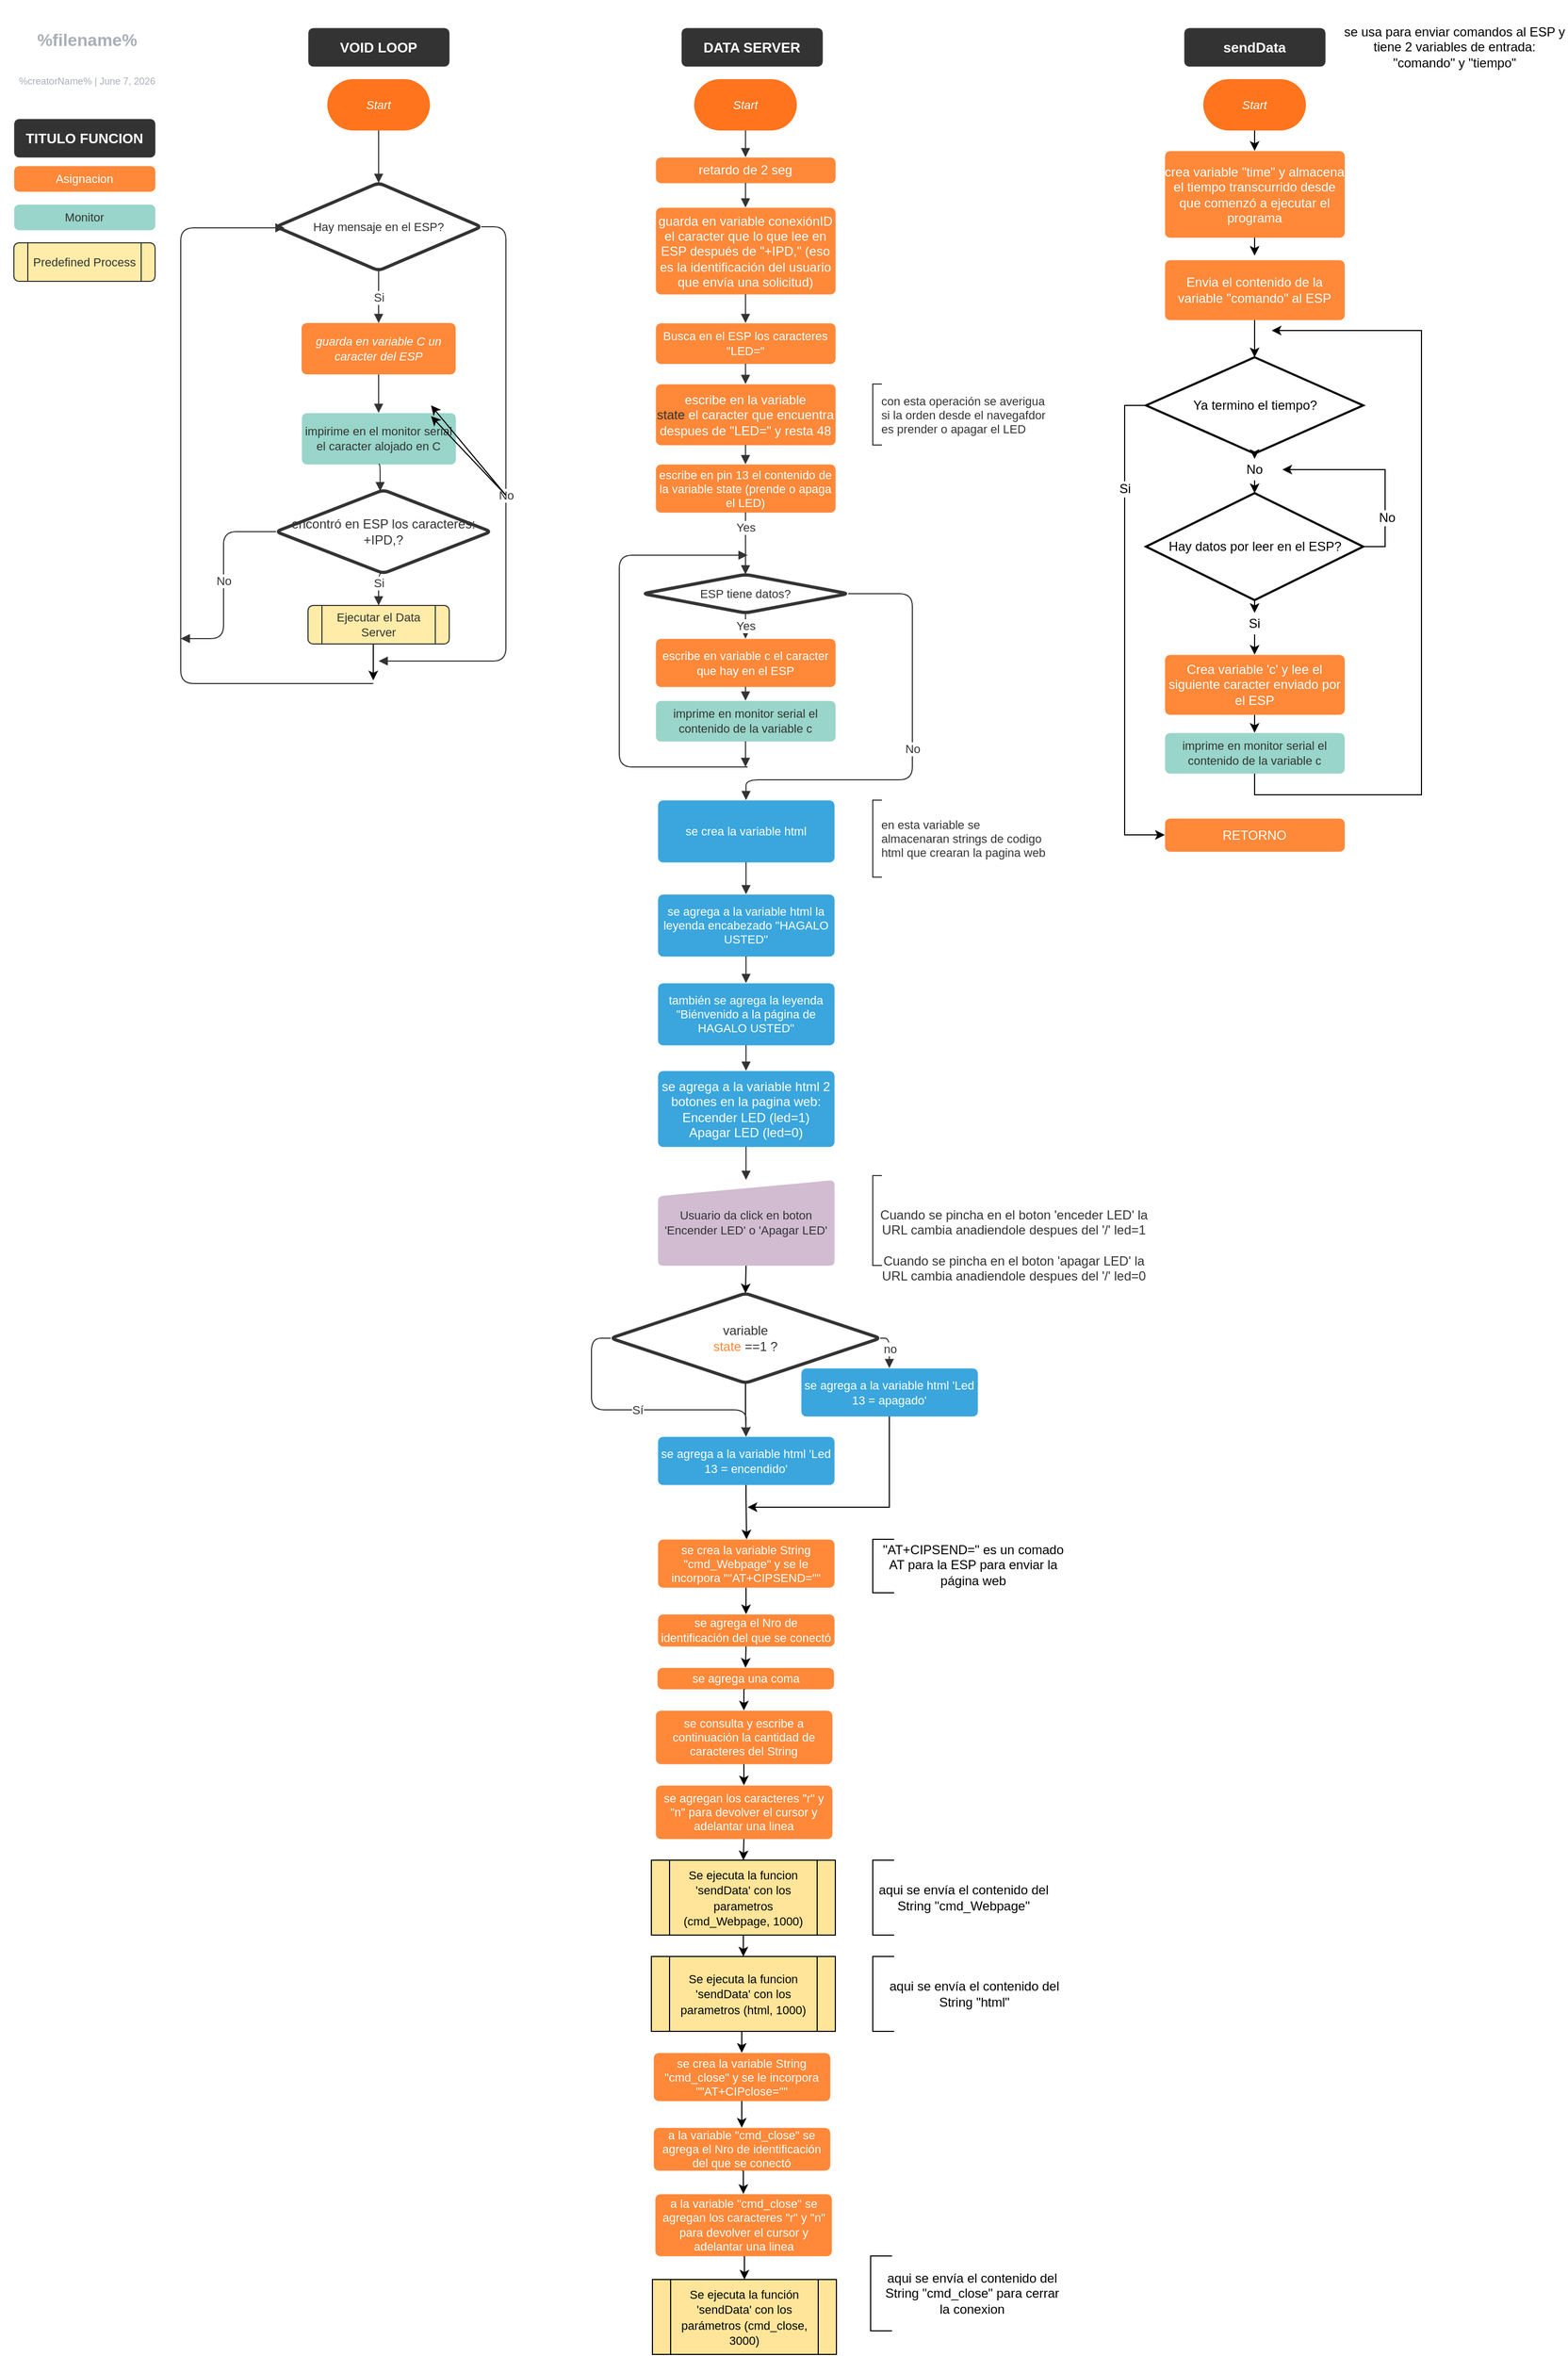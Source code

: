 <mxfile version="13.6.2" type="github">
  <diagram id="J57KH9B6RZYCS6bBLZZx" name="Page-1">
    <mxGraphModel dx="676" dy="447" grid="1" gridSize="10" guides="1" tooltips="1" connect="1" arrows="1" fold="1" page="1" pageScale="1" pageWidth="827" pageHeight="1169" math="0" shadow="0">
      <root>
        <mxCell id="0" />
        <mxCell id="1" parent="0" />
        <UserObject label="Start" lucidchartObjectId="-.MDxyrSrIoQ" id="lFMXjnisn3vUiM2r7Eg6-1">
          <mxCell style="html=1;whiteSpace=wrap;rounded=1;arcSize=50;fontSize=11;fontColor=#ffffff;fontStyle=2;spacing=3;strokeOpacity=0;fillOpacity=100;fillColor=#ff741d;" parent="1" vertex="1" zOrder="5">
            <mxGeometry x="317" y="75" width="96" height="48" as="geometry" />
          </mxCell>
        </UserObject>
        <UserObject label="guarda en variable C un caracter del ESP" lucidchartObjectId="728Y107ycvK." id="lFMXjnisn3vUiM2r7Eg6-2">
          <mxCell style="html=1;whiteSpace=wrap;;fontSize=11;fontColor=#ffffff;fontStyle=2;spacing=3;strokeOpacity=0;fillOpacity=100;rounded=1;absoluteArcSize=1;arcSize=9.6;fillColor=#ff8839;" parent="1" vertex="1" zOrder="11">
            <mxGeometry x="293" y="303" width="144" height="48" as="geometry" />
          </mxCell>
        </UserObject>
        <UserObject label="" lucidchartObjectId="waNDZNUiQg9J" id="lFMXjnisn3vUiM2r7Eg6-3">
          <mxCell style="html=1;jettySize=18;fontSize=11;strokeColor=#333333;strokeOpacity=100;rounded=1;arcSize=24;edgeStyle=orthogonalEdgeStyle;startArrow=none;;endArrow=block;endFill=1;;exitX=0.5;exitY=1;exitPerimeter=1;entryX=0.5;entryY=-0.003;entryPerimeter=1;" parent="1" source="lFMXjnisn3vUiM2r7Eg6-1" target="lFMXjnisn3vUiM2r7Eg6-7" edge="1">
            <mxGeometry width="100" height="100" relative="1" as="geometry">
              <Array as="points" />
            </mxGeometry>
          </mxCell>
        </UserObject>
        <mxCell id="lFMXjnisn3vUiM2r7Eg6-4" value="" style="group;dropTarget=0;" parent="1" vertex="1">
          <mxGeometry x="12" y="2" width="165" height="90" as="geometry" />
        </mxCell>
        <UserObject label="%filename%" placeholders="1" lucidchartObjectId="SuaB0mNpY13K" id="lFMXjnisn3vUiM2r7Eg6-5">
          <mxCell style="html=1;whiteSpace=wrap;;fontSize=16;fontColor=#a9afb8;fontStyle=1;align=center;spacingLeft=5.628;spacingRight=9.38;spacingTop=2.68;spacing=2;strokeOpacity=0;fillOpacity=0;rounded=1;absoluteArcSize=1;arcSize=9.6;fillColor=#ffffff;" parent="lFMXjnisn3vUiM2r7Eg6-4" vertex="1" zOrder="45.132">
            <mxGeometry width="165" height="70" as="geometry" />
          </mxCell>
        </UserObject>
        <UserObject label="%creatorName%  |  %date{mmmm d, yyyy}%" placeholders="1" lucidchartObjectId="SuaBzqFhpa1o" id="lFMXjnisn3vUiM2r7Eg6-6">
          <mxCell style="html=1;whiteSpace=wrap;;fontSize=9;fontColor=#a9afb8;align=center;spacingLeft=5.628;spacingRight=9.38;spacingTop=2.68;spacing=2;strokeOpacity=0;fillOpacity=0;rounded=1;absoluteArcSize=1;arcSize=9.6;fillColor=#ffffff;" parent="lFMXjnisn3vUiM2r7Eg6-4" vertex="1" zOrder="47.132">
            <mxGeometry y="58" width="165" height="32" as="geometry" />
          </mxCell>
        </UserObject>
        <UserObject label="Hay mensaje en el ESP?" lucidchartObjectId="9JmlERP.Ujr." id="lFMXjnisn3vUiM2r7Eg6-7">
          <mxCell style="html=1;whiteSpace=wrap;rhombus;fontSize=11;fontColor=#333333;align=center;spacing=3;strokeColor=#333333;strokeOpacity=100;fillOpacity=100;rounded=1;absoluteArcSize=1;arcSize=9.6;fillColor=#ffffff;strokeWidth=3;" parent="1" vertex="1" zOrder="50.132">
            <mxGeometry x="269" y="172" width="192" height="82" as="geometry" />
          </mxCell>
        </UserObject>
        <UserObject label="" lucidchartObjectId="EWFldV10oaYS" id="lFMXjnisn3vUiM2r7Eg6-8">
          <mxCell style="html=1;jettySize=18;fontSize=11;fontColor=#333333;align=center;strokeColor=#333333;strokeOpacity=100;rounded=1;arcSize=24;edgeStyle=orthogonalEdgeStyle;startArrow=none;;endArrow=block;endFill=1;;exitX=0.5;exitY=1.003;exitPerimeter=1;entryX=0.5;entryY=0;entryPerimeter=1;" parent="1" source="lFMXjnisn3vUiM2r7Eg6-7" target="lFMXjnisn3vUiM2r7Eg6-2" edge="1">
            <mxGeometry width="100" height="100" relative="1" as="geometry">
              <Array as="points" />
            </mxGeometry>
          </mxCell>
        </UserObject>
        <mxCell id="lFMXjnisn3vUiM2r7Eg6-9" value="Si" style="text;html=1;resizable=0;labelBackgroundColor=#ffffff;align=center;verticalAlign=middle;fontColor=#333333;;fontSize=11;" parent="lFMXjnisn3vUiM2r7Eg6-8" vertex="1">
          <mxGeometry relative="1" as="geometry" />
        </mxCell>
        <UserObject label="impirime en el monitor serial el caracter alojado en C " lucidchartObjectId="kYFlknXSgfvN" id="lFMXjnisn3vUiM2r7Eg6-10">
          <mxCell style="html=1;whiteSpace=wrap;;fontSize=11;fontColor=#333333;align=center;spacing=3;strokeColor=none;strokeOpacity=100;fillOpacity=100;rounded=1;absoluteArcSize=1;arcSize=9.6;fillColor=#99d5ca;strokeWidth=0;" parent="1" vertex="1" zOrder="53.132">
            <mxGeometry x="293" y="387" width="144" height="48" as="geometry" />
          </mxCell>
        </UserObject>
        <UserObject label="" lucidchartObjectId="q3Flejtq3wXv" id="lFMXjnisn3vUiM2r7Eg6-11">
          <mxCell style="html=1;jettySize=18;fontSize=11;strokeColor=#333333;strokeOpacity=100;rounded=1;arcSize=24;edgeStyle=orthogonalEdgeStyle;startArrow=none;;endArrow=block;endFill=1;;exitX=0.5;exitY=1;exitPerimeter=1;entryX=0.5;entryY=0;entryPerimeter=1;" parent="1" source="lFMXjnisn3vUiM2r7Eg6-2" target="lFMXjnisn3vUiM2r7Eg6-10" edge="1">
            <mxGeometry width="100" height="100" relative="1" as="geometry">
              <Array as="points" />
            </mxGeometry>
          </mxCell>
        </UserObject>
        <UserObject label="&lt;div style=&quot;color:#333333;text-align: center;&quot;&gt;&lt;/div&gt;&lt;div style=&quot;color:#333333;text-align: center;&quot;&gt;encontró en ESP los caracteres:&#xa;&lt;/div&gt;&lt;div style=&quot;color:#333333;text-align: center;&quot;&gt;+IPD,?&lt;/div&gt;" lucidchartObjectId="Z3Flcusokcyv" id="lFMXjnisn3vUiM2r7Eg6-12">
          <mxCell style="html=1;whiteSpace=wrap;rhombus;overflow=width;html=1;spacing=3;strokeColor=#333333;strokeOpacity=100;fillOpacity=100;rounded=1;absoluteArcSize=1;arcSize=9.6;fillColor=#ffffff;strokeWidth=3;" parent="1" vertex="1" zOrder="55.132">
            <mxGeometry x="269" y="459" width="201" height="78" as="geometry" />
          </mxCell>
        </UserObject>
        <UserObject label="" lucidchartObjectId="I_Fl_~PFSbs2" id="lFMXjnisn3vUiM2r7Eg6-13">
          <mxCell style="html=1;jettySize=18;fontSize=11;strokeColor=#333333;strokeOpacity=100;rounded=1;arcSize=24;edgeStyle=orthogonalEdgeStyle;startArrow=none;;endArrow=block;endFill=1;;exitX=0.5;exitY=1;exitPerimeter=1;entryX=0.484;entryY=-0.002;entryPerimeter=1;" parent="1" source="lFMXjnisn3vUiM2r7Eg6-10" target="lFMXjnisn3vUiM2r7Eg6-12" edge="1">
            <mxGeometry width="100" height="100" relative="1" as="geometry">
              <Array as="points" />
            </mxGeometry>
          </mxCell>
        </UserObject>
        <UserObject label="" lucidchartObjectId="E.FlzUXnH3h0" id="lFMXjnisn3vUiM2r7Eg6-14">
          <mxCell style="html=1;jettySize=18;fontSize=11;fontColor=#333333;align=center;strokeColor=#333333;strokeOpacity=100;rounded=1;arcSize=24;edgeStyle=orthogonalEdgeStyle;startArrow=none;;endArrow=block;endFill=1;;exitX=0.5;exitY=1.005;exitPerimeter=1;entryX=0.5;entryY=-0.017;entryPerimeter=1;" parent="1" source="lFMXjnisn3vUiM2r7Eg6-12" target="lFMXjnisn3vUiM2r7Eg6-21" edge="1">
            <mxGeometry width="100" height="100" relative="1" as="geometry">
              <Array as="points" />
            </mxGeometry>
          </mxCell>
        </UserObject>
        <mxCell id="lFMXjnisn3vUiM2r7Eg6-15" value="Si" style="text;html=1;resizable=0;labelBackgroundColor=#ffffff;align=center;verticalAlign=middle;fontColor=#333333;;fontSize=11;" parent="lFMXjnisn3vUiM2r7Eg6-14" vertex="1">
          <mxGeometry x="-0.21" relative="1" as="geometry" />
        </mxCell>
        <UserObject label="" lucidchartObjectId="m~Fl4IxWwYt0" id="lFMXjnisn3vUiM2r7Eg6-16">
          <mxCell style="html=1;jettySize=18;fontSize=11;fontColor=#333333;align=center;strokeColor=#333333;strokeOpacity=100;rounded=1;arcSize=24;edgeStyle=elbowEdgeStyle;startArrow=none;;endArrow=block;endFill=1;;exitX=0.007;exitY=0.5;exitPerimeter=1;" parent="1" source="lFMXjnisn3vUiM2r7Eg6-12" edge="1">
            <mxGeometry width="100" height="100" relative="1" as="geometry">
              <Array as="points">
                <mxPoint x="220" y="550" />
              </Array>
              <mxPoint x="180" y="598" as="targetPoint" />
            </mxGeometry>
          </mxCell>
        </UserObject>
        <mxCell id="lFMXjnisn3vUiM2r7Eg6-17" value="No" style="text;html=1;resizable=0;labelBackgroundColor=#ffffff;align=center;verticalAlign=middle;fontColor=#333333;;fontSize=11;" parent="lFMXjnisn3vUiM2r7Eg6-16" vertex="1">
          <mxGeometry relative="1" as="geometry" />
        </mxCell>
        <UserObject label="Asignacion" lucidchartObjectId="laGla~-XFChX" id="lFMXjnisn3vUiM2r7Eg6-18">
          <mxCell style="html=1;whiteSpace=wrap;;fontSize=11;fontColor=#ffffff;align=center;spacing=3;strokeColor=none;strokeOpacity=100;fillOpacity=100;rounded=1;absoluteArcSize=1;arcSize=9.6;fillColor=#ff8839;strokeWidth=0;" parent="1" vertex="1" zOrder="59.132">
            <mxGeometry x="24" y="156" width="132" height="24" as="geometry" />
          </mxCell>
        </UserObject>
        <UserObject label="Monitor" lucidchartObjectId="9aGlWO-1YdPX" id="lFMXjnisn3vUiM2r7Eg6-19">
          <mxCell style="html=1;whiteSpace=wrap;;fontSize=11;fontColor=#333333;align=center;spacing=3;strokeColor=none;strokeOpacity=100;fillOpacity=100;rounded=1;absoluteArcSize=1;arcSize=9.6;fillColor=#99d5ca;strokeWidth=0;" parent="1" vertex="1" zOrder="60.132">
            <mxGeometry x="24" y="192" width="132" height="24" as="geometry" />
          </mxCell>
        </UserObject>
        <UserObject label="Predefined Process" lucidchartObjectId="leGlDY~Ii-IC" id="lFMXjnisn3vUiM2r7Eg6-20">
          <mxCell style="html=1;whiteSpace=wrap;shape=process;fontSize=11;fontColor=#333333;align=center;spacing=3;strokeColor=#333333;strokeOpacity=100;fillOpacity=100;rounded=1;absoluteArcSize=1;arcSize=9.6;fillColor=#ffeca9;" parent="1" vertex="1" zOrder="62.132">
            <mxGeometry x="24" y="228" width="132" height="36" as="geometry" />
          </mxCell>
        </UserObject>
        <mxCell id="vPxWnhAwNGNxRPmEON6K-1" style="edgeStyle=orthogonalEdgeStyle;rounded=0;orthogonalLoop=1;jettySize=auto;html=1;exitX=0.5;exitY=1;exitDx=0;exitDy=0;" edge="1" parent="1" source="lFMXjnisn3vUiM2r7Eg6-21">
          <mxGeometry relative="1" as="geometry">
            <mxPoint x="360" y="637" as="targetPoint" />
          </mxGeometry>
        </mxCell>
        <UserObject label="Ejecutar el Data Server" lucidchartObjectId="SfGlQL4ZKTYL" id="lFMXjnisn3vUiM2r7Eg6-21">
          <mxCell style="html=1;whiteSpace=wrap;shape=process;fontSize=11;fontColor=#333333;align=center;spacing=3;strokeColor=#333333;strokeOpacity=100;fillOpacity=100;rounded=1;absoluteArcSize=1;arcSize=9.6;fillColor=#ffeca9;" parent="1" vertex="1" zOrder="63.132">
            <mxGeometry x="299" y="567" width="132" height="36" as="geometry" />
          </mxCell>
        </UserObject>
        <UserObject label="" lucidchartObjectId="PhGl4kNF~YYb" id="lFMXjnisn3vUiM2r7Eg6-22">
          <mxCell style="html=1;jettySize=18;fontSize=11;fontColor=#333333;align=center;strokeColor=#333333;strokeOpacity=100;rounded=1;arcSize=24;edgeStyle=elbowEdgeStyle;startArrow=none;;endArrow=block;endFill=1;;exitX=0.993;exitY=0.5;exitPerimeter=1;" parent="1" source="lFMXjnisn3vUiM2r7Eg6-7" edge="1">
            <mxGeometry width="100" height="100" relative="1" as="geometry">
              <Array as="points">
                <mxPoint x="484" y="214" />
                <mxPoint x="484" y="237" />
                <mxPoint x="484" y="237" />
                <mxPoint x="484" y="619" />
              </Array>
              <mxPoint x="365" y="619" as="targetPoint" />
            </mxGeometry>
          </mxCell>
        </UserObject>
        <mxCell id="lFMXjnisn3vUiM2r7Eg6-23" value="No" style="text;html=1;resizable=0;labelBackgroundColor=#ffffff;align=center;verticalAlign=middle;fontColor=#333333;;fontSize=11;" parent="lFMXjnisn3vUiM2r7Eg6-22" vertex="1">
          <mxGeometry relative="1" as="geometry" />
        </mxCell>
        <mxCell id="vPxWnhAwNGNxRPmEON6K-2" style="edgeStyle=orthogonalEdgeStyle;rounded=0;orthogonalLoop=1;jettySize=auto;html=1;exitX=0;exitY=0;exitDx=0;exitDy=0;" edge="1" parent="lFMXjnisn3vUiM2r7Eg6-22" source="lFMXjnisn3vUiM2r7Eg6-23">
          <mxGeometry relative="1" as="geometry">
            <mxPoint x="414" y="390" as="targetPoint" />
          </mxGeometry>
        </mxCell>
        <mxCell id="vPxWnhAwNGNxRPmEON6K-3" style="edgeStyle=orthogonalEdgeStyle;rounded=0;orthogonalLoop=1;jettySize=auto;html=1;exitX=0;exitY=0;exitDx=0;exitDy=0;" edge="1" parent="lFMXjnisn3vUiM2r7Eg6-22" source="lFMXjnisn3vUiM2r7Eg6-23">
          <mxGeometry relative="1" as="geometry">
            <mxPoint x="414" y="380" as="targetPoint" />
          </mxGeometry>
        </mxCell>
        <UserObject label="" lucidchartObjectId="HiGlYCXL8vXb" id="lFMXjnisn3vUiM2r7Eg6-24">
          <mxCell style="html=1;jettySize=18;fontSize=11;strokeColor=#333333;strokeOpacity=100;rounded=1;arcSize=24;edgeStyle=elbowEdgeStyle;startArrow=none;;endArrow=block;endFill=1;;entryX=0.042;entryY=0.512;entryDx=0;entryDy=0;entryPerimeter=0;" parent="1" edge="1" target="lFMXjnisn3vUiM2r7Eg6-7">
            <mxGeometry width="100" height="100" relative="1" as="geometry">
              <Array as="points">
                <mxPoint x="180" y="490" />
                <mxPoint x="190" y="742" />
                <mxPoint x="180" y="752" />
                <mxPoint x="130" y="482" />
                <mxPoint x="130" y="312" />
                <mxPoint x="265" y="738" />
                <mxPoint x="133" y="738" />
                <mxPoint x="133" y="264" />
              </Array>
              <mxPoint x="290" y="247" as="targetPoint" />
              <mxPoint x="360" y="640" as="sourcePoint" />
            </mxGeometry>
          </mxCell>
        </UserObject>
        <UserObject label="TITULO FUNCION" lucidchartObjectId="GoGl5f8_dVX1" id="lFMXjnisn3vUiM2r7Eg6-25">
          <mxCell style="html=1;whiteSpace=wrap;;fontSize=13;fontColor=#ffffff;fontStyle=1;align=center;spacing=3;strokeColor=none;strokeOpacity=100;fillOpacity=100;rounded=1;absoluteArcSize=1;arcSize=9.6;fillColor=#333333;strokeWidth=0;" parent="1" vertex="1" zOrder="66.132">
            <mxGeometry x="24" y="112" width="132" height="36" as="geometry" />
          </mxCell>
        </UserObject>
        <UserObject label="VOID LOOP" lucidchartObjectId="BpGlyWXuldib" id="lFMXjnisn3vUiM2r7Eg6-26">
          <mxCell style="html=1;whiteSpace=wrap;;fontSize=13;fontColor=#ffffff;fontStyle=1;align=center;spacing=3;strokeColor=none;strokeOpacity=100;fillOpacity=100;rounded=1;absoluteArcSize=1;arcSize=9.6;fillColor=#333333;strokeWidth=0;" parent="1" vertex="1" zOrder="67.132">
            <mxGeometry x="299" y="27" width="132" height="36" as="geometry" />
          </mxCell>
        </UserObject>
        <UserObject label="DATA SERVER" lucidchartObjectId="hnIl0t_b-5cP" id="lFMXjnisn3vUiM2r7Eg6-27">
          <mxCell style="html=1;whiteSpace=wrap;;fontSize=13;fontColor=#ffffff;fontStyle=1;align=center;spacing=3;strokeColor=none;strokeOpacity=100;fillOpacity=100;rounded=1;absoluteArcSize=1;arcSize=9.6;fillColor=#333333;strokeWidth=0;" parent="1" vertex="1" zOrder="68.132">
            <mxGeometry x="648" y="27" width="132" height="36" as="geometry" />
          </mxCell>
        </UserObject>
        <UserObject label="Start" lucidchartObjectId="ZnIljQx2n8T9" id="lFMXjnisn3vUiM2r7Eg6-28">
          <mxCell style="html=1;whiteSpace=wrap;rounded=1;arcSize=50;fontSize=11;fontColor=#ffffff;fontStyle=2;spacing=3;strokeOpacity=0;fillOpacity=100;fillColor=#ff741d;" parent="1" vertex="1" zOrder="69.132">
            <mxGeometry x="660" y="75" width="96" height="48" as="geometry" />
          </mxCell>
        </UserObject>
        <UserObject label="&lt;div style=&quot;color:#ffffff;text-align: center;&quot;&gt;retardo de 2 seg&lt;/div&gt;&lt;span style=&quot;font-size:13px;color:#000000;text-align: center;&quot;&gt; &lt;/span&gt;" lucidchartObjectId="OoIl5Y-217MX" id="lFMXjnisn3vUiM2r7Eg6-29">
          <mxCell style="html=1;whiteSpace=wrap;;overflow=width;html=1;spacing=3;strokeColor=none;strokeOpacity=100;fillOpacity=100;rounded=1;absoluteArcSize=1;arcSize=9.6;fillColor=#ff8839;strokeWidth=0;" parent="1" vertex="1" zOrder="70.132">
            <mxGeometry x="624" y="148" width="168" height="24" as="geometry" />
          </mxCell>
        </UserObject>
        <UserObject label="&lt;div style=&quot;color:#ffffff;text-align: center;&quot;&gt;guarda en variable conexiónID&#xa;&lt;/div&gt;&lt;div style=&quot;color:#ffffff;text-align: center;&quot;&gt;el caracter que lo que lee en ESP después de &quot;+IPD,&quot; (eso es la identificación del usuario que envía una solicitud)&lt;/div&gt;" lucidchartObjectId="1pIlAKLr_lVP" id="lFMXjnisn3vUiM2r7Eg6-30">
          <mxCell style="html=1;whiteSpace=wrap;;overflow=width;html=1;spacing=3;strokeColor=none;strokeOpacity=100;fillOpacity=100;rounded=1;absoluteArcSize=1;arcSize=9.6;fillColor=#ff8839;strokeWidth=0;" parent="1" vertex="1" zOrder="71.132">
            <mxGeometry x="624" y="195" width="168" height="81" as="geometry" />
          </mxCell>
        </UserObject>
        <UserObject label="Busca en el ESP los caracteres &quot;LED=&quot;" lucidchartObjectId="JxIlRJ30BuzQ" id="lFMXjnisn3vUiM2r7Eg6-31">
          <mxCell style="html=1;whiteSpace=wrap;;fontSize=11;fontColor=#ffffff;align=center;spacing=3;strokeColor=none;strokeOpacity=100;fillOpacity=100;rounded=1;absoluteArcSize=1;arcSize=9.6;fillColor=#ff8839;strokeWidth=0;" parent="1" vertex="1" zOrder="72.132">
            <mxGeometry x="624" y="303" width="168" height="38" as="geometry" />
          </mxCell>
        </UserObject>
        <UserObject label="&lt;div style=&quot;color:#ffffff;text-align: center;&quot;&gt;escribe en la variable &lt;/div&gt;&lt;span style=&quot;color:#333333;text-align: center;&quot;&gt;state &lt;/span&gt;&lt;span style=&quot;color:#ffffff;text-align: center;&quot;&gt;el caracter que encuentra despues de &quot;LED=&quot; y resta 48 &lt;/span&gt;" lucidchartObjectId="pzIla.2Y3vQ2" id="lFMXjnisn3vUiM2r7Eg6-32">
          <mxCell style="html=1;whiteSpace=wrap;;overflow=width;html=1;spacing=3;strokeColor=none;strokeOpacity=100;fillOpacity=100;rounded=1;absoluteArcSize=1;arcSize=9.6;fillColor=#ff8839;strokeWidth=0;" parent="1" vertex="1" zOrder="73.132">
            <mxGeometry x="624" y="360" width="168" height="57" as="geometry" />
          </mxCell>
        </UserObject>
        <mxCell id="lFMXjnisn3vUiM2r7Eg6-33" value="con esta operación se averigua&lt;br&gt;si la orden desde el navegafdor&lt;br&gt;es prender o apagar el LED" style="group;spacingLeft=8;align=left;spacing=0;strokeColor=none;fontSize=11;fontColor=#333333;strokeOpacity=100;fillOpacity=0;rounded=1;absoluteArcSize=1;arcSize=9.6;fillColor=#ffffff;verticalAlign=middle;html=1;" parent="1" vertex="1" zOrder="74.132">
          <mxGeometry x="827" y="360" width="178" height="57" as="geometry" />
        </mxCell>
        <mxCell id="lFMXjnisn3vUiM2r7Eg6-34" value="" style="shape=partialRectangle;right=0;fillColor=none;fontSize=11;fontColor=#333333;align=center;strokeColor=#333333;" parent="lFMXjnisn3vUiM2r7Eg6-33" vertex="1">
          <mxGeometry width="8" height="57" relative="1" as="geometry" />
        </mxCell>
        <UserObject label="escribe en pin 13 el contenido de la variable state (prende o apaga el LED)" lucidchartObjectId="LNIlwVLm4Pa5" id="lFMXjnisn3vUiM2r7Eg6-35">
          <mxCell style="html=1;whiteSpace=wrap;;fontSize=11;fontColor=#ffffff;align=center;spacing=3;strokeColor=none;strokeOpacity=100;fillOpacity=100;rounded=1;absoluteArcSize=1;arcSize=9.6;strokeWidth=0;fillColor=#FF8839;" parent="1" vertex="1" zOrder="75.132">
            <mxGeometry x="624" y="435" width="168" height="45" as="geometry" />
          </mxCell>
        </UserObject>
        <UserObject label="ESP tiene datos?" lucidchartObjectId="6QIlAMrQ1IXC" id="lFMXjnisn3vUiM2r7Eg6-36">
          <mxCell style="html=1;whiteSpace=wrap;rhombus;fontSize=11;fontColor=#333333;align=center;spacing=3;strokeColor=#333333;strokeOpacity=100;fillOpacity=100;rounded=1;absoluteArcSize=1;arcSize=9.6;fillColor=#ffffff;strokeWidth=3;" parent="1" vertex="1" zOrder="76.132">
            <mxGeometry x="612" y="538" width="192" height="36" as="geometry" />
          </mxCell>
        </UserObject>
        <UserObject label="escribe en variable c el caracter que hay en el ESP" lucidchartObjectId="zSIltxHqCxMt" id="lFMXjnisn3vUiM2r7Eg6-37">
          <mxCell style="html=1;whiteSpace=wrap;;fontSize=11;fontColor=#ffffff;align=center;spacing=3;strokeColor=none;strokeOpacity=100;fillOpacity=100;rounded=1;absoluteArcSize=1;arcSize=9.6;fillColor=#ff8839;strokeWidth=0;" parent="1" vertex="1" zOrder="77.132">
            <mxGeometry x="624" y="598" width="168" height="45" as="geometry" />
          </mxCell>
        </UserObject>
        <UserObject label="imprime en monitor serial el contenido de la variable c" lucidchartObjectId="eXIll6rsDMtW" id="lFMXjnisn3vUiM2r7Eg6-38">
          <mxCell style="html=1;whiteSpace=wrap;;fontSize=11;fontColor=#333333;align=center;spacing=3;strokeColor=none;strokeOpacity=100;fillOpacity=100;rounded=1;absoluteArcSize=1;arcSize=9.6;fillColor=#99d5ca;strokeWidth=0;" parent="1" vertex="1" zOrder="78.132">
            <mxGeometry x="624" y="656" width="168" height="38" as="geometry" />
          </mxCell>
        </UserObject>
        <UserObject label="" lucidchartObjectId="IRJlyQ5qa8IW" id="lFMXjnisn3vUiM2r7Eg6-39">
          <mxCell style="html=1;jettySize=18;fontSize=11;fontColor=#333333;align=center;strokeColor=#333333;strokeOpacity=100;rounded=1;arcSize=24;edgeStyle=orthogonalEdgeStyle;startArrow=none;;endArrow=block;endFill=1;;exitX=0.5;exitY=1.022;exitPerimeter=1;entryX=0.5;entryY=0;entryPerimeter=1;" parent="1" source="lFMXjnisn3vUiM2r7Eg6-36" target="lFMXjnisn3vUiM2r7Eg6-37" edge="1">
            <mxGeometry width="100" height="100" relative="1" as="geometry">
              <Array as="points" />
            </mxGeometry>
          </mxCell>
        </UserObject>
        <mxCell id="lFMXjnisn3vUiM2r7Eg6-40" value="Yes" style="text;html=1;resizable=0;labelBackgroundColor=#ffffff;align=center;verticalAlign=middle;fontColor=#333333;;fontSize=11;" parent="lFMXjnisn3vUiM2r7Eg6-39" vertex="1">
          <mxGeometry relative="1" as="geometry" />
        </mxCell>
        <UserObject label="" lucidchartObjectId="YRJlUIzJIxd9" id="lFMXjnisn3vUiM2r7Eg6-41">
          <mxCell style="html=1;jettySize=18;fontSize=11;strokeColor=#333333;strokeOpacity=100;rounded=1;arcSize=24;edgeStyle=orthogonalEdgeStyle;startArrow=none;;endArrow=block;endFill=1;;exitX=0.5;exitY=1.0;exitPerimeter=1;entryX=0.5;entryY=0;entryPerimeter=1;" parent="1" source="lFMXjnisn3vUiM2r7Eg6-37" target="lFMXjnisn3vUiM2r7Eg6-38" edge="1">
            <mxGeometry width="100" height="100" relative="1" as="geometry">
              <Array as="points" />
            </mxGeometry>
          </mxCell>
        </UserObject>
        <UserObject label="" lucidchartObjectId="mSJlSZecy2F1" id="lFMXjnisn3vUiM2r7Eg6-42">
          <mxCell style="html=1;jettySize=18;fontSize=11;strokeColor=#333333;strokeOpacity=100;rounded=1;arcSize=24;edgeStyle=elbowEdgeStyle;startArrow=none;;endArrow=block;endFill=1;;" parent="1" edge="1">
            <mxGeometry width="100" height="100" relative="1" as="geometry">
              <Array as="points">
                <mxPoint x="590" y="620" />
                <mxPoint x="530" y="590" />
                <mxPoint x="650" y="530" />
                <mxPoint x="550" y="600" />
                <mxPoint x="688" y="724" />
                <mxPoint x="568" y="724" />
                <mxPoint x="568" y="520" />
                <mxPoint x="688" y="520" />
              </Array>
              <mxPoint x="710" y="718" as="sourcePoint" />
              <mxPoint x="710" y="520" as="targetPoint" />
            </mxGeometry>
          </mxCell>
        </UserObject>
        <UserObject label="" lucidchartObjectId="SSJl3pmxR6dX" id="lFMXjnisn3vUiM2r7Eg6-43">
          <mxCell style="html=1;jettySize=18;fontSize=11;strokeColor=#333333;strokeOpacity=100;rounded=1;arcSize=24;edgeStyle=orthogonalEdgeStyle;startArrow=none;;endArrow=block;endFill=1;;exitX=0.5;exitY=1.0;exitPerimeter=1;entryX=0.5;entryY=-0.022;entryPerimeter=1;" parent="1" source="lFMXjnisn3vUiM2r7Eg6-35" target="lFMXjnisn3vUiM2r7Eg6-36" edge="1">
            <mxGeometry width="100" height="100" relative="1" as="geometry">
              <Array as="points" />
            </mxGeometry>
          </mxCell>
        </UserObject>
        <mxCell id="lFMXjnisn3vUiM2r7Eg6-44" value="Yes" style="text;html=1;resizable=0;labelBackgroundColor=#ffffff;align=center;verticalAlign=middle;fontColor=#333333;;fontSize=11;" parent="lFMXjnisn3vUiM2r7Eg6-43" vertex="1">
          <mxGeometry x="-0.54" relative="1" as="geometry" />
        </mxCell>
        <UserObject label="" lucidchartObjectId="gTJlDAqMzMAw" id="lFMXjnisn3vUiM2r7Eg6-45">
          <mxCell style="html=1;jettySize=18;fontSize=11;strokeColor=#333333;strokeOpacity=100;rounded=1;arcSize=24;edgeStyle=elbowEdgeStyle;startArrow=none;;endArrow=block;endFill=1;;exitX=0.5;exitY=1.0;exitPerimeter=1;" parent="1" source="lFMXjnisn3vUiM2r7Eg6-38" edge="1">
            <mxGeometry width="100" height="100" relative="1" as="geometry">
              <Array as="points" />
              <mxPoint x="708" y="718" as="targetPoint" />
            </mxGeometry>
          </mxCell>
        </UserObject>
        <UserObject label="" lucidchartObjectId="7VJljt9D6Yff" id="lFMXjnisn3vUiM2r7Eg6-46">
          <mxCell style="html=1;jettySize=18;fontSize=11;fontColor=#333333;align=center;strokeColor=#333333;strokeOpacity=100;rounded=1;arcSize=24;edgeStyle=orthogonalEdgeStyle;startArrow=none;;endArrow=block;endFill=1;;exitX=1.005;exitY=0.5;exitPerimeter=1;entryX=0.5;entryY=0;entryPerimeter=1;" parent="1" source="lFMXjnisn3vUiM2r7Eg6-36" target="lFMXjnisn3vUiM2r7Eg6-53" edge="1">
            <mxGeometry width="100" height="100" relative="1" as="geometry">
              <Array as="points">
                <mxPoint x="864" y="556" />
                <mxPoint x="864" y="730" />
                <mxPoint x="709" y="730" />
              </Array>
            </mxGeometry>
          </mxCell>
        </UserObject>
        <mxCell id="lFMXjnisn3vUiM2r7Eg6-47" value="No" style="text;html=1;resizable=0;labelBackgroundColor=#ffffff;align=center;verticalAlign=middle;fontColor=#333333;;fontSize=11;" parent="lFMXjnisn3vUiM2r7Eg6-46" vertex="1">
          <mxGeometry relative="1" as="geometry" />
        </mxCell>
        <UserObject label="" lucidchartObjectId="G2Jl1wKGURMo" id="lFMXjnisn3vUiM2r7Eg6-48">
          <mxCell style="html=1;jettySize=18;fontSize=11;strokeColor=#333333;strokeOpacity=100;rounded=1;arcSize=24;edgeStyle=orthogonalEdgeStyle;startArrow=none;;endArrow=block;endFill=1;;exitX=0.5;exitY=1.0;exitPerimeter=1;entryX=0.5;entryY=0;entryPerimeter=1;" parent="1" source="lFMXjnisn3vUiM2r7Eg6-32" target="lFMXjnisn3vUiM2r7Eg6-35" edge="1">
            <mxGeometry width="100" height="100" relative="1" as="geometry">
              <Array as="points" />
            </mxGeometry>
          </mxCell>
        </UserObject>
        <UserObject label="" lucidchartObjectId="L2Jlq-FqggtV" id="lFMXjnisn3vUiM2r7Eg6-49">
          <mxCell style="html=1;jettySize=18;fontSize=11;strokeColor=#333333;strokeOpacity=100;rounded=1;arcSize=24;edgeStyle=orthogonalEdgeStyle;startArrow=none;;endArrow=block;endFill=1;;exitX=0.5;exitY=1.0;exitPerimeter=1;entryX=0.5;entryY=0;entryPerimeter=1;" parent="1" source="lFMXjnisn3vUiM2r7Eg6-31" target="lFMXjnisn3vUiM2r7Eg6-32" edge="1">
            <mxGeometry width="100" height="100" relative="1" as="geometry">
              <Array as="points" />
            </mxGeometry>
          </mxCell>
        </UserObject>
        <UserObject label="" lucidchartObjectId="S2JlhbS2hh7s" id="lFMXjnisn3vUiM2r7Eg6-50">
          <mxCell style="html=1;jettySize=18;fontSize=11;strokeColor=#333333;strokeOpacity=100;rounded=1;arcSize=24;edgeStyle=orthogonalEdgeStyle;startArrow=none;;endArrow=block;endFill=1;;exitX=0.5;exitY=1.0;exitPerimeter=1;entryX=0.5;entryY=0;entryPerimeter=1;" parent="1" source="lFMXjnisn3vUiM2r7Eg6-30" target="lFMXjnisn3vUiM2r7Eg6-31" edge="1">
            <mxGeometry width="100" height="100" relative="1" as="geometry">
              <Array as="points" />
            </mxGeometry>
          </mxCell>
        </UserObject>
        <UserObject label="" lucidchartObjectId="Y2JlD0G6Eeih" id="lFMXjnisn3vUiM2r7Eg6-51">
          <mxCell style="html=1;jettySize=18;fontSize=11;strokeColor=#333333;strokeOpacity=100;rounded=1;arcSize=24;edgeStyle=orthogonalEdgeStyle;startArrow=none;;endArrow=block;endFill=1;;exitX=0.5;exitY=1;exitPerimeter=1;entryX=0.5;entryY=0;entryPerimeter=1;" parent="1" source="lFMXjnisn3vUiM2r7Eg6-29" target="lFMXjnisn3vUiM2r7Eg6-30" edge="1">
            <mxGeometry width="100" height="100" relative="1" as="geometry">
              <Array as="points" />
            </mxGeometry>
          </mxCell>
        </UserObject>
        <UserObject label="" lucidchartObjectId="52JlOfj3kiGz" id="lFMXjnisn3vUiM2r7Eg6-52">
          <mxCell style="html=1;jettySize=18;fontSize=11;strokeColor=#333333;strokeOpacity=100;rounded=1;arcSize=24;edgeStyle=orthogonalEdgeStyle;startArrow=none;;endArrow=block;endFill=1;;exitX=0.5;exitY=1;exitPerimeter=1;entryX=0.5;entryY=0;entryPerimeter=1;" parent="1" source="lFMXjnisn3vUiM2r7Eg6-28" target="lFMXjnisn3vUiM2r7Eg6-29" edge="1">
            <mxGeometry width="100" height="100" relative="1" as="geometry">
              <Array as="points" />
            </mxGeometry>
          </mxCell>
        </UserObject>
        <UserObject label="se crea la variable html " lucidchartObjectId="_8JliMPBmOBt" id="lFMXjnisn3vUiM2r7Eg6-53">
          <mxCell style="html=1;whiteSpace=wrap;;fontSize=11;fontColor=#ffffff;align=center;spacing=3;strokeColor=none;strokeOpacity=100;fillOpacity=100;rounded=1;absoluteArcSize=1;arcSize=9.6;fillColor=#3aa6dd;strokeWidth=0;" parent="1" vertex="1" zOrder="91.132">
            <mxGeometry x="626" y="749" width="165" height="58" as="geometry" />
          </mxCell>
        </UserObject>
        <UserObject label="se agrega a la variable html la leyenda encabezado &quot;HAGALO USTED&quot;" lucidchartObjectId="r_JlF2mHvgSZ" id="lFMXjnisn3vUiM2r7Eg6-54">
          <mxCell style="html=1;whiteSpace=wrap;;fontSize=11;fontColor=#ffffff;align=center;spacing=3;strokeColor=none;strokeOpacity=100;fillOpacity=100;rounded=1;absoluteArcSize=1;arcSize=9.6;fillColor=#3aa6dd;strokeWidth=0;" parent="1" vertex="1" zOrder="92.132">
            <mxGeometry x="626" y="837" width="165" height="58" as="geometry" />
          </mxCell>
        </UserObject>
        <UserObject label="también se agrega la leyenda &quot;Biénvenido a la página de HAGALO USTED&quot;" lucidchartObjectId="NfKl-Arav8Nf" id="lFMXjnisn3vUiM2r7Eg6-55">
          <mxCell style="html=1;whiteSpace=wrap;;fontSize=11;fontColor=#ffffff;align=center;spacing=3;strokeColor=none;strokeOpacity=100;fillOpacity=100;rounded=1;absoluteArcSize=1;arcSize=9.6;fillColor=#3aa6dd;strokeWidth=0;" parent="1" vertex="1" zOrder="94.132">
            <mxGeometry x="626" y="920" width="165" height="58" as="geometry" />
          </mxCell>
        </UserObject>
        <UserObject label="&lt;div style=&quot;color:#ffffff;text-align: center;&quot;&gt;se agrega a la variable html  2 botones en la pagina web:&#xa;&lt;/div&gt;&lt;div style=&quot;color:#ffffff;text-align: center;&quot;&gt;Encender LED (led=1)&#xa;&lt;/div&gt;&lt;div style=&quot;color:#ffffff;text-align: center;&quot;&gt;Apagar LED (led=0) &lt;/div&gt;" lucidchartObjectId="80dmR9_.lWsI" id="lFMXjnisn3vUiM2r7Eg6-56">
          <mxCell style="html=1;whiteSpace=wrap;;overflow=width;html=1;spacing=3;strokeColor=none;strokeOpacity=100;fillOpacity=100;rounded=1;absoluteArcSize=1;arcSize=9.6;fillColor=#3aa6dd;strokeWidth=0;" parent="1" vertex="1" zOrder="96.132">
            <mxGeometry x="626" y="1002" width="165" height="71" as="geometry" />
          </mxCell>
        </UserObject>
        <mxCell id="lFMXjnisn3vUiM2r7Eg6-57" value="&lt;div style=&quot;color: #333333 ; text-align: center&quot;&gt;Cuando se pincha en el boton &#39;enceder LED&#39; la URL cambia  anadiendole despues del &#39;/&#39; led=1&lt;/div&gt;&lt;div style=&quot;color: #333333 ; text-align: center&quot;&gt;&amp;nbsp; &lt;br&gt;&lt;/div&gt;&lt;div style=&quot;color: #333333 ; text-align: center&quot;&gt;&lt;/div&gt;&lt;div style=&quot;color: #333333 ; text-align: center&quot;&gt;Cuando se pincha en el boton &#39;apagar LED&#39; la URL cambia  anadiendole despues del &#39;/&#39; led=0&lt;/div&gt;" style="group;spacingLeft=8;align=left;spacing=0;strokeColor=none;overflow=width;html=1;strokeOpacity=100;fillOpacity=0;rounded=1;absoluteArcSize=1;arcSize=9.6;fillColor=#ffffff;verticalAlign=middle;whiteSpace=wrap;" parent="1" vertex="1" zOrder="97.132">
          <mxGeometry x="827" y="1100" width="264" height="130" as="geometry" />
        </mxCell>
        <mxCell id="lFMXjnisn3vUiM2r7Eg6-58" value="" style="shape=partialRectangle;right=0;fillColor=none;overflow=width;html=1;strokeColor=#333333;" parent="lFMXjnisn3vUiM2r7Eg6-57" vertex="1">
          <mxGeometry width="8" height="84" relative="1" as="geometry" />
        </mxCell>
        <mxCell id="lFMXjnisn3vUiM2r7Eg6-59" value="en esta variable se almacenaran strings de codigo html que crearan la pagina web" style="group;spacingLeft=8;align=left;spacing=0;strokeColor=none;fontSize=11;fontColor=#333333;strokeOpacity=100;fillOpacity=0;rounded=1;absoluteArcSize=1;arcSize=9.6;fillColor=#ffffff;verticalAlign=middle;html=1;whiteSpace=wrap;" parent="1" vertex="1" zOrder="98.132">
          <mxGeometry x="827" y="749" width="163" height="72" as="geometry" />
        </mxCell>
        <mxCell id="lFMXjnisn3vUiM2r7Eg6-60" value="" style="shape=partialRectangle;right=0;fillColor=none;fontSize=11;fontColor=#333333;align=center;strokeColor=#333333;" parent="lFMXjnisn3vUiM2r7Eg6-59" vertex="1">
          <mxGeometry width="8" height="72" relative="1" as="geometry" />
        </mxCell>
        <mxCell id="vPxWnhAwNGNxRPmEON6K-29" value="" style="edgeStyle=orthogonalEdgeStyle;rounded=0;orthogonalLoop=1;jettySize=auto;html=1;fontColor=#000000;" edge="1" parent="1" source="lFMXjnisn3vUiM2r7Eg6-61" target="lFMXjnisn3vUiM2r7Eg6-63">
          <mxGeometry relative="1" as="geometry" />
        </mxCell>
        <UserObject label="&lt;div style=&quot;color:#333333;text-align: center;&quot;&gt;variable &lt;/div&gt;&lt;span style=&quot;color:#ff8839;text-align: center;&quot;&gt;state&lt;/span&gt;&lt;span style=&quot;color:#333333;text-align: center;&quot;&gt; ==1 ?&lt;/span&gt;" lucidchartObjectId="qgemiyTsQh93" id="lFMXjnisn3vUiM2r7Eg6-61">
          <mxCell style="html=1;whiteSpace=wrap;rhombus;overflow=width;html=1;spacing=3;strokeColor=#333333;strokeOpacity=100;fillOpacity=100;rounded=1;absoluteArcSize=1;arcSize=9.6;fillColor=#ffffff;strokeWidth=3;" parent="1" vertex="1" zOrder="99.132">
            <mxGeometry x="582" y="1210" width="252" height="84" as="geometry" />
          </mxCell>
        </UserObject>
        <mxCell id="vPxWnhAwNGNxRPmEON6K-7" style="edgeStyle=orthogonalEdgeStyle;rounded=0;orthogonalLoop=1;jettySize=auto;html=1;exitX=0.5;exitY=1;exitDx=0;exitDy=0;entryX=0.5;entryY=0;entryDx=0;entryDy=0;" edge="1" parent="1" source="lFMXjnisn3vUiM2r7Eg6-62" target="lFMXjnisn3vUiM2r7Eg6-61">
          <mxGeometry relative="1" as="geometry" />
        </mxCell>
        <UserObject label="Usuario da click en boton &#39;Encender LED&#39; o &#39;Apagar LED&#39;" lucidchartObjectId="bremhlxDmQ40" id="lFMXjnisn3vUiM2r7Eg6-62">
          <mxCell style="html=1;whiteSpace=wrap;shape=manualInput;size=15;fontSize=11;fontColor=#333333;align=center;spacing=3;strokeColor=none;strokeOpacity=100;fillOpacity=100;rounded=1;absoluteArcSize=1;arcSize=9.6;fillColor=#d1bcd2;strokeWidth=0;" parent="1" vertex="1" zOrder="100.132">
            <mxGeometry x="626" y="1104" width="165" height="80" as="geometry" />
          </mxCell>
        </UserObject>
        <mxCell id="vPxWnhAwNGNxRPmEON6K-8" style="edgeStyle=orthogonalEdgeStyle;rounded=0;orthogonalLoop=1;jettySize=auto;html=1;exitX=0.5;exitY=1;exitDx=0;exitDy=0;" edge="1" parent="1" source="lFMXjnisn3vUiM2r7Eg6-63">
          <mxGeometry relative="1" as="geometry">
            <mxPoint x="709" y="1440" as="targetPoint" />
            <Array as="points">
              <mxPoint x="709" y="1400" />
              <mxPoint x="709" y="1400" />
            </Array>
          </mxGeometry>
        </mxCell>
        <UserObject label="se agrega a la variable html &#39;Led 13 =  encendido&#39;" lucidchartObjectId="DBemWpSBfR6p" id="lFMXjnisn3vUiM2r7Eg6-63">
          <mxCell style="html=1;whiteSpace=wrap;;fontSize=11;fontColor=#ffffff;align=center;spacing=3;strokeColor=none;strokeOpacity=100;fillOpacity=100;rounded=1;absoluteArcSize=1;arcSize=9.6;fillColor=#3aa6dd;strokeWidth=0;" parent="1" vertex="1" zOrder="102.132">
            <mxGeometry x="626" y="1344" width="165" height="45" as="geometry" />
          </mxCell>
        </UserObject>
        <UserObject label="" lucidchartObjectId="IEemdBF2FXAd" id="lFMXjnisn3vUiM2r7Eg6-64">
          <mxCell style="html=1;jettySize=18;fontSize=11;fontColor=#333333;align=center;strokeColor=#333333;strokeOpacity=100;rounded=1;arcSize=24;edgeStyle=orthogonalEdgeStyle;startArrow=none;;endArrow=block;endFill=1;;exitX=0.005;exitY=0.5;exitPerimeter=1;entryX=0.5;entryY=0;entryPerimeter=1;" parent="1" source="lFMXjnisn3vUiM2r7Eg6-61" target="lFMXjnisn3vUiM2r7Eg6-63" edge="1">
            <mxGeometry width="100" height="100" relative="1" as="geometry">
              <Array as="points" />
            </mxGeometry>
          </mxCell>
        </UserObject>
        <mxCell id="lFMXjnisn3vUiM2r7Eg6-65" value="Sí" style="text;html=1;resizable=0;labelBackgroundColor=#ffffff;align=center;verticalAlign=middle;fontColor=#333333;;fontSize=11;" parent="lFMXjnisn3vUiM2r7Eg6-64" vertex="1">
          <mxGeometry relative="1" as="geometry" />
        </mxCell>
        <mxCell id="vPxWnhAwNGNxRPmEON6K-9" style="edgeStyle=orthogonalEdgeStyle;rounded=0;orthogonalLoop=1;jettySize=auto;html=1;exitX=0.5;exitY=1;exitDx=0;exitDy=0;" edge="1" parent="1" source="lFMXjnisn3vUiM2r7Eg6-66">
          <mxGeometry relative="1" as="geometry">
            <mxPoint x="710" y="1410" as="targetPoint" />
            <Array as="points">
              <mxPoint x="843" y="1410" />
            </Array>
          </mxGeometry>
        </mxCell>
        <UserObject label="se agrega a la variable html &#39;Led 13 =  apagado&#39;" lucidchartObjectId="FGemKyU77KLh" id="lFMXjnisn3vUiM2r7Eg6-66">
          <mxCell style="html=1;whiteSpace=wrap;;fontSize=11;fontColor=#ffffff;align=center;spacing=3;strokeColor=none;strokeOpacity=100;fillOpacity=100;rounded=1;absoluteArcSize=1;arcSize=9.6;fillColor=#3aa6dd;strokeWidth=0;" parent="1" vertex="1" zOrder="104.132">
            <mxGeometry x="760" y="1280" width="165" height="45" as="geometry" />
          </mxCell>
        </UserObject>
        <UserObject label="" lucidchartObjectId="PIemg8jOfcgb" id="lFMXjnisn3vUiM2r7Eg6-67">
          <mxCell style="html=1;jettySize=18;fontSize=11;fontColor=#333333;align=center;strokeColor=#333333;strokeOpacity=100;rounded=1;arcSize=24;edgeStyle=orthogonalEdgeStyle;startArrow=none;;endArrow=block;endFill=1;;exitX=0.995;exitY=0.5;exitPerimeter=1;entryX=0.5;entryY=0;entryPerimeter=1;" parent="1" source="lFMXjnisn3vUiM2r7Eg6-61" target="lFMXjnisn3vUiM2r7Eg6-66" edge="1">
            <mxGeometry width="100" height="100" relative="1" as="geometry">
              <Array as="points" />
            </mxGeometry>
          </mxCell>
        </UserObject>
        <mxCell id="lFMXjnisn3vUiM2r7Eg6-68" value="no" style="text;html=1;resizable=0;labelBackgroundColor=#ffffff;align=center;verticalAlign=middle;fontColor=#333333;;fontSize=11;" parent="lFMXjnisn3vUiM2r7Eg6-67" vertex="1">
          <mxGeometry relative="1" as="geometry" />
        </mxCell>
        <UserObject label="" lucidchartObjectId="lOemNdszRKYw" id="lFMXjnisn3vUiM2r7Eg6-69">
          <mxCell style="html=1;jettySize=18;fontSize=11;strokeColor=#333333;strokeOpacity=100;rounded=1;arcSize=24;edgeStyle=orthogonalEdgeStyle;startArrow=none;;endArrow=block;endFill=1;;exitX=0.5;exitY=1.0;exitPerimeter=1;entryX=0.5;entryY=0;entryPerimeter=1;" parent="1" source="lFMXjnisn3vUiM2r7Eg6-53" target="lFMXjnisn3vUiM2r7Eg6-54" edge="1">
            <mxGeometry width="100" height="100" relative="1" as="geometry">
              <Array as="points" />
            </mxGeometry>
          </mxCell>
        </UserObject>
        <UserObject label="" lucidchartObjectId="xOemk97D05IX" id="lFMXjnisn3vUiM2r7Eg6-70">
          <mxCell style="html=1;jettySize=18;fontSize=11;strokeColor=#333333;strokeOpacity=100;rounded=1;arcSize=24;edgeStyle=orthogonalEdgeStyle;startArrow=none;;endArrow=block;endFill=1;;exitX=0.5;exitY=1.0;exitPerimeter=1;entryX=0.5;entryY=0;entryPerimeter=1;" parent="1" source="lFMXjnisn3vUiM2r7Eg6-54" target="lFMXjnisn3vUiM2r7Eg6-55" edge="1">
            <mxGeometry width="100" height="100" relative="1" as="geometry">
              <Array as="points" />
            </mxGeometry>
          </mxCell>
        </UserObject>
        <UserObject label="" lucidchartObjectId="EOemUw.pAwD_" id="lFMXjnisn3vUiM2r7Eg6-71">
          <mxCell style="html=1;jettySize=18;fontSize=11;strokeColor=#333333;strokeOpacity=100;rounded=1;arcSize=24;edgeStyle=orthogonalEdgeStyle;startArrow=none;;endArrow=block;endFill=1;;exitX=0.5;exitY=1.0;exitPerimeter=1;entryX=0.5;entryY=0;entryPerimeter=1;" parent="1" source="lFMXjnisn3vUiM2r7Eg6-55" target="lFMXjnisn3vUiM2r7Eg6-56" edge="1">
            <mxGeometry width="100" height="100" relative="1" as="geometry">
              <Array as="points" />
            </mxGeometry>
          </mxCell>
        </UserObject>
        <UserObject label="" lucidchartObjectId="LOem4qfRFWRb" id="lFMXjnisn3vUiM2r7Eg6-72">
          <mxCell style="html=1;jettySize=18;fontSize=11;strokeColor=#333333;strokeOpacity=100;rounded=1;arcSize=24;edgeStyle=orthogonalEdgeStyle;startArrow=none;;endArrow=block;endFill=1;;exitX=0.5;exitY=1.0;exitPerimeter=1;entryX=0.5;entryY=0.083;entryPerimeter=1;" parent="1" source="lFMXjnisn3vUiM2r7Eg6-56" target="lFMXjnisn3vUiM2r7Eg6-62" edge="1">
            <mxGeometry width="100" height="100" relative="1" as="geometry">
              <Array as="points" />
            </mxGeometry>
          </mxCell>
        </UserObject>
        <mxCell id="vPxWnhAwNGNxRPmEON6K-31" style="edgeStyle=orthogonalEdgeStyle;rounded=0;orthogonalLoop=1;jettySize=auto;html=1;exitX=0.5;exitY=1;exitDx=0;exitDy=0;entryX=0.5;entryY=0;entryDx=0;entryDy=0;fontColor=#000000;" edge="1" parent="1" source="vPxWnhAwNGNxRPmEON6K-10" target="vPxWnhAwNGNxRPmEON6K-12">
          <mxGeometry relative="1" as="geometry" />
        </mxCell>
        <UserObject label="&lt;p&gt;se crea la variable String &quot;cmd_Webpage&quot; y se le incorpora &quot;&quot;AT+CIPSEND=&quot;&quot;&lt;/p&gt;" lucidchartObjectId="DBemWpSBfR6p" id="vPxWnhAwNGNxRPmEON6K-10">
          <mxCell style="html=1;whiteSpace=wrap;;fontSize=11;align=center;spacing=3;strokeOpacity=100;fillOpacity=100;rounded=1;absoluteArcSize=1;arcSize=9.6;strokeWidth=0;fontColor=#ffffff;strokeColor=none;fillColor=#FF8839;" vertex="1" zOrder="102.132" parent="1">
            <mxGeometry x="626" y="1440" width="165" height="45" as="geometry" />
          </mxCell>
        </UserObject>
        <mxCell id="vPxWnhAwNGNxRPmEON6K-11" value="&lt;p&gt;&lt;font style=&quot;font-size: 12px&quot;&gt;&quot;AT+CIPSEND=&quot; es un comado AT para la ESP para enviar la página web&lt;/font&gt;&lt;/p&gt;" style="text;html=1;strokeColor=none;fillColor=none;align=center;verticalAlign=middle;whiteSpace=wrap;rounded=0;" vertex="1" parent="1">
          <mxGeometry x="827" y="1440" width="187.5" height="47.5" as="geometry" />
        </mxCell>
        <mxCell id="vPxWnhAwNGNxRPmEON6K-32" style="edgeStyle=orthogonalEdgeStyle;rounded=0;orthogonalLoop=1;jettySize=auto;html=1;exitX=0.5;exitY=1;exitDx=0;exitDy=0;entryX=0.5;entryY=0;entryDx=0;entryDy=0;fontColor=#000000;" edge="1" parent="1" source="vPxWnhAwNGNxRPmEON6K-12" target="vPxWnhAwNGNxRPmEON6K-13">
          <mxGeometry relative="1" as="geometry" />
        </mxCell>
        <UserObject label="&lt;p&gt;se agrega el Nro de identificación del que se conectó&lt;/p&gt;" lucidchartObjectId="DBemWpSBfR6p" id="vPxWnhAwNGNxRPmEON6K-12">
          <mxCell style="html=1;whiteSpace=wrap;;fontSize=11;align=center;spacing=3;strokeOpacity=100;fillOpacity=100;rounded=1;absoluteArcSize=1;arcSize=9.6;strokeWidth=0;fontColor=#ffffff;strokeColor=none;fillColor=#FF8839;" vertex="1" zOrder="102.132" parent="1">
            <mxGeometry x="626" y="1510" width="165" height="30" as="geometry" />
          </mxCell>
        </UserObject>
        <mxCell id="vPxWnhAwNGNxRPmEON6K-33" style="edgeStyle=orthogonalEdgeStyle;rounded=0;orthogonalLoop=1;jettySize=auto;html=1;exitX=0.5;exitY=1;exitDx=0;exitDy=0;entryX=0.5;entryY=0;entryDx=0;entryDy=0;fontColor=#000000;" edge="1" parent="1" source="vPxWnhAwNGNxRPmEON6K-13" target="vPxWnhAwNGNxRPmEON6K-16">
          <mxGeometry relative="1" as="geometry" />
        </mxCell>
        <UserObject label="se agrega una coma" lucidchartObjectId="DBemWpSBfR6p" id="vPxWnhAwNGNxRPmEON6K-13">
          <mxCell style="html=1;whiteSpace=wrap;;fontSize=11;align=center;spacing=3;strokeOpacity=100;fillOpacity=100;rounded=1;absoluteArcSize=1;arcSize=9.6;strokeWidth=0;fontColor=#ffffff;strokeColor=none;fillColor=#FF8839;" vertex="1" zOrder="102.132" parent="1">
            <mxGeometry x="625.5" y="1560" width="165" height="20" as="geometry" />
          </mxCell>
        </UserObject>
        <mxCell id="vPxWnhAwNGNxRPmEON6K-34" style="edgeStyle=orthogonalEdgeStyle;rounded=0;orthogonalLoop=1;jettySize=auto;html=1;exitX=0.5;exitY=1;exitDx=0;exitDy=0;entryX=0.5;entryY=0;entryDx=0;entryDy=0;fontColor=#000000;" edge="1" parent="1" source="vPxWnhAwNGNxRPmEON6K-16" target="vPxWnhAwNGNxRPmEON6K-17">
          <mxGeometry relative="1" as="geometry" />
        </mxCell>
        <UserObject label="se consulta y escribe a continuación la cantidad de caracteres del String" lucidchartObjectId="DBemWpSBfR6p" id="vPxWnhAwNGNxRPmEON6K-16">
          <mxCell style="html=1;whiteSpace=wrap;;fontSize=11;align=center;spacing=3;strokeOpacity=100;fillOpacity=100;rounded=1;absoluteArcSize=1;arcSize=9.6;strokeWidth=0;fontColor=#ffffff;strokeColor=none;fillColor=#FF8839;" vertex="1" zOrder="102.132" parent="1">
            <mxGeometry x="624" y="1600" width="165" height="50" as="geometry" />
          </mxCell>
        </UserObject>
        <mxCell id="vPxWnhAwNGNxRPmEON6K-41" style="edgeStyle=orthogonalEdgeStyle;rounded=0;orthogonalLoop=1;jettySize=auto;html=1;exitX=0.5;exitY=1;exitDx=0;exitDy=0;entryX=0.5;entryY=0;entryDx=0;entryDy=0;fontColor=#000000;" edge="1" parent="1" source="vPxWnhAwNGNxRPmEON6K-17" target="vPxWnhAwNGNxRPmEON6K-35">
          <mxGeometry relative="1" as="geometry" />
        </mxCell>
        <UserObject label="se agregan los caracteres &quot;r&quot; y &quot;n&quot; para devolver el cursor y adelantar una linea" lucidchartObjectId="DBemWpSBfR6p" id="vPxWnhAwNGNxRPmEON6K-17">
          <mxCell style="html=1;whiteSpace=wrap;;fontSize=11;align=center;spacing=3;strokeOpacity=100;fillOpacity=100;rounded=1;absoluteArcSize=1;arcSize=9.6;strokeWidth=0;fontColor=#ffffff;strokeColor=none;fillColor=#FF8839;" vertex="1" zOrder="102.132" parent="1">
            <mxGeometry x="624" y="1670" width="165" height="50" as="geometry" />
          </mxCell>
        </UserObject>
        <mxCell id="vPxWnhAwNGNxRPmEON6K-70" style="edgeStyle=orthogonalEdgeStyle;rounded=0;orthogonalLoop=1;jettySize=auto;html=1;exitX=0.5;exitY=1;exitDx=0;exitDy=0;entryX=0.5;entryY=0;entryDx=0;entryDy=0;fontColor=#000000;" edge="1" parent="1" source="vPxWnhAwNGNxRPmEON6K-24" target="vPxWnhAwNGNxRPmEON6K-64">
          <mxGeometry relative="1" as="geometry" />
        </mxCell>
        <UserObject label="Start" lucidchartObjectId="ZnIljQx2n8T9" id="vPxWnhAwNGNxRPmEON6K-24">
          <mxCell style="html=1;whiteSpace=wrap;rounded=1;arcSize=50;fontSize=11;fontColor=#ffffff;fontStyle=2;spacing=3;strokeOpacity=0;fillOpacity=100;fillColor=#ff741d;" vertex="1" zOrder="69.132" parent="1">
            <mxGeometry x="1136" y="75" width="96" height="48" as="geometry" />
          </mxCell>
        </UserObject>
        <UserObject label="sendData" lucidchartObjectId="hnIl0t_b-5cP" id="vPxWnhAwNGNxRPmEON6K-25">
          <mxCell style="html=1;whiteSpace=wrap;;fontSize=13;fontColor=#ffffff;fontStyle=1;align=center;spacing=3;strokeColor=none;strokeOpacity=100;fillOpacity=100;rounded=1;absoluteArcSize=1;arcSize=9.6;fillColor=#333333;strokeWidth=0;" vertex="1" zOrder="68.132" parent="1">
            <mxGeometry x="1118" y="27" width="132" height="36" as="geometry" />
          </mxCell>
        </UserObject>
        <mxCell id="vPxWnhAwNGNxRPmEON6K-28" value="se usa para enviar comandos al ESP y tiene 2 variables de entrada: &quot;comando&quot; y &quot;tiempo&quot;" style="text;html=1;strokeColor=none;fillColor=none;align=center;verticalAlign=middle;whiteSpace=wrap;rounded=0;" vertex="1" parent="1">
          <mxGeometry x="1266" y="35" width="210" height="20" as="geometry" />
        </mxCell>
        <mxCell id="vPxWnhAwNGNxRPmEON6K-42" style="edgeStyle=orthogonalEdgeStyle;rounded=0;orthogonalLoop=1;jettySize=auto;html=1;exitX=0.5;exitY=1;exitDx=0;exitDy=0;entryX=0.5;entryY=0;entryDx=0;entryDy=0;fontColor=#000000;" edge="1" parent="1" source="vPxWnhAwNGNxRPmEON6K-35" target="vPxWnhAwNGNxRPmEON6K-36">
          <mxGeometry relative="1" as="geometry" />
        </mxCell>
        <mxCell id="vPxWnhAwNGNxRPmEON6K-35" value="&lt;font style=&quot;font-size: 11px&quot;&gt;Se ejecuta la funcion &#39;sendData&#39; con los parametros (cmd_Webpage, 1000)&lt;/font&gt;" style="shape=process;whiteSpace=wrap;html=1;backgroundOutline=1;fontColor=#000000;fillColor=#FFE599;" vertex="1" parent="1">
          <mxGeometry x="620" y="1740" width="172" height="70" as="geometry" />
        </mxCell>
        <mxCell id="vPxWnhAwNGNxRPmEON6K-55" style="edgeStyle=orthogonalEdgeStyle;rounded=0;orthogonalLoop=1;jettySize=auto;html=1;exitX=0.5;exitY=1;exitDx=0;exitDy=0;entryX=0.5;entryY=0;entryDx=0;entryDy=0;fontColor=#000000;" edge="1" parent="1" source="vPxWnhAwNGNxRPmEON6K-36" target="vPxWnhAwNGNxRPmEON6K-43">
          <mxGeometry relative="1" as="geometry" />
        </mxCell>
        <mxCell id="vPxWnhAwNGNxRPmEON6K-36" value="&lt;font style=&quot;font-size: 11px&quot;&gt;Se ejecuta la funcion &#39;sendData&#39; con los parametros (html, 1000)&lt;/font&gt;" style="shape=process;whiteSpace=wrap;html=1;backgroundOutline=1;fontColor=#000000;fillColor=#FFE599;" vertex="1" parent="1">
          <mxGeometry x="620" y="1830" width="172" height="70" as="geometry" />
        </mxCell>
        <mxCell id="vPxWnhAwNGNxRPmEON6K-40" value="" style="strokeWidth=1;html=1;shape=mxgraph.flowchart.annotation_1;align=left;pointerEvents=1;fillColor=#FFE599;fontColor=#000000;" vertex="1" parent="1">
          <mxGeometry x="827" y="1440" width="20" height="50" as="geometry" />
        </mxCell>
        <mxCell id="vPxWnhAwNGNxRPmEON6K-56" style="edgeStyle=orthogonalEdgeStyle;rounded=0;orthogonalLoop=1;jettySize=auto;html=1;exitX=0.5;exitY=1;exitDx=0;exitDy=0;entryX=0.5;entryY=0;entryDx=0;entryDy=0;fontColor=#000000;" edge="1" parent="1" source="vPxWnhAwNGNxRPmEON6K-43" target="vPxWnhAwNGNxRPmEON6K-44">
          <mxGeometry relative="1" as="geometry" />
        </mxCell>
        <UserObject label="&lt;p&gt;se crea la variable String &quot;cmd_close&quot; y se le incorpora &quot;&quot;AT+CIPclose=&quot;&quot;&lt;/p&gt;" lucidchartObjectId="DBemWpSBfR6p" id="vPxWnhAwNGNxRPmEON6K-43">
          <mxCell style="html=1;whiteSpace=wrap;;fontSize=11;align=center;spacing=3;strokeOpacity=100;fillOpacity=100;rounded=1;absoluteArcSize=1;arcSize=9.6;strokeWidth=0;fontColor=#ffffff;strokeColor=none;fillColor=#FF8839;" vertex="1" zOrder="102.132" parent="1">
            <mxGeometry x="622" y="1920" width="165" height="45" as="geometry" />
          </mxCell>
        </UserObject>
        <mxCell id="vPxWnhAwNGNxRPmEON6K-57" style="edgeStyle=orthogonalEdgeStyle;rounded=0;orthogonalLoop=1;jettySize=auto;html=1;exitX=0.5;exitY=1;exitDx=0;exitDy=0;entryX=0.5;entryY=0;entryDx=0;entryDy=0;fontColor=#000000;" edge="1" parent="1" source="vPxWnhAwNGNxRPmEON6K-44" target="vPxWnhAwNGNxRPmEON6K-47">
          <mxGeometry relative="1" as="geometry" />
        </mxCell>
        <UserObject label="&lt;p&gt;a la variable &quot;cmd_close&quot; se agrega el Nro de identificación del que se conectó&lt;/p&gt;" lucidchartObjectId="DBemWpSBfR6p" id="vPxWnhAwNGNxRPmEON6K-44">
          <mxCell style="html=1;whiteSpace=wrap;;fontSize=11;align=center;spacing=3;strokeOpacity=100;fillOpacity=100;rounded=1;absoluteArcSize=1;arcSize=9.6;strokeWidth=0;fontColor=#ffffff;strokeColor=none;fillColor=#FF8839;" vertex="1" zOrder="102.132" parent="1">
            <mxGeometry x="622" y="1990" width="165" height="40" as="geometry" />
          </mxCell>
        </UserObject>
        <mxCell id="vPxWnhAwNGNxRPmEON6K-58" style="edgeStyle=orthogonalEdgeStyle;rounded=0;orthogonalLoop=1;jettySize=auto;html=1;exitX=0.5;exitY=1;exitDx=0;exitDy=0;entryX=0.5;entryY=0;entryDx=0;entryDy=0;fontColor=#000000;" edge="1" parent="1" source="vPxWnhAwNGNxRPmEON6K-47" target="vPxWnhAwNGNxRPmEON6K-54">
          <mxGeometry relative="1" as="geometry" />
        </mxCell>
        <UserObject label="a la variable &quot;cmd_close&quot; se agregan los caracteres &quot;r&quot; y &quot;n&quot; para devolver el cursor y adelantar una linea" lucidchartObjectId="DBemWpSBfR6p" id="vPxWnhAwNGNxRPmEON6K-47">
          <mxCell style="html=1;whiteSpace=wrap;;fontSize=11;align=center;spacing=3;strokeOpacity=100;fillOpacity=100;rounded=1;absoluteArcSize=1;arcSize=9.6;strokeWidth=0;fontColor=#ffffff;strokeColor=none;fillColor=#FF8839;" vertex="1" zOrder="102.132" parent="1">
            <mxGeometry x="623.5" y="2052" width="165" height="58" as="geometry" />
          </mxCell>
        </UserObject>
        <mxCell id="vPxWnhAwNGNxRPmEON6K-52" value="" style="group" vertex="1" connectable="0" parent="1">
          <mxGeometry x="825" y="2110" width="180" height="70" as="geometry" />
        </mxCell>
        <mxCell id="vPxWnhAwNGNxRPmEON6K-22" value="aqui se envía el contenido del String &quot;cmd_close&quot; para cerrar la conexion" style="text;html=1;strokeColor=none;fillColor=none;align=center;verticalAlign=middle;whiteSpace=wrap;rounded=0;" vertex="1" parent="vPxWnhAwNGNxRPmEON6K-52">
          <mxGeometry x="10" y="20" width="170" height="30" as="geometry" />
        </mxCell>
        <mxCell id="vPxWnhAwNGNxRPmEON6K-38" value="" style="strokeWidth=1;html=1;shape=mxgraph.flowchart.annotation_1;align=left;pointerEvents=1;fillColor=#FFE599;fontColor=#000000;" vertex="1" parent="vPxWnhAwNGNxRPmEON6K-52">
          <mxGeometry width="20" height="70" as="geometry" />
        </mxCell>
        <mxCell id="vPxWnhAwNGNxRPmEON6K-53" value="" style="group" vertex="1" connectable="0" parent="1">
          <mxGeometry x="827" y="1740" width="170" height="70" as="geometry" />
        </mxCell>
        <mxCell id="vPxWnhAwNGNxRPmEON6K-19" value="aqui se envía el contenido del String &quot;cmd_Webpage&quot;" style="text;html=1;strokeColor=none;fillColor=none;align=center;verticalAlign=middle;whiteSpace=wrap;rounded=0;" vertex="1" parent="vPxWnhAwNGNxRPmEON6K-53">
          <mxGeometry y="20" width="170" height="30" as="geometry" />
        </mxCell>
        <mxCell id="vPxWnhAwNGNxRPmEON6K-37" value="" style="strokeWidth=1;html=1;shape=mxgraph.flowchart.annotation_1;align=left;pointerEvents=1;fillColor=#FFE599;fontColor=#000000;" vertex="1" parent="vPxWnhAwNGNxRPmEON6K-53">
          <mxGeometry width="20" height="70" as="geometry" />
        </mxCell>
        <mxCell id="vPxWnhAwNGNxRPmEON6K-54" value="&lt;font style=&quot;font-size: 11px&quot;&gt;Se ejecuta la función &#39;sendData&#39; con los parámetros (cmd_close, 3000)&lt;/font&gt;" style="shape=process;whiteSpace=wrap;html=1;backgroundOutline=1;fontColor=#000000;fillColor=#FFE599;" vertex="1" parent="1">
          <mxGeometry x="621" y="2132" width="172" height="70" as="geometry" />
        </mxCell>
        <mxCell id="vPxWnhAwNGNxRPmEON6K-59" value="" style="group" vertex="1" connectable="0" parent="1">
          <mxGeometry x="827" y="1830" width="180" height="70" as="geometry" />
        </mxCell>
        <mxCell id="vPxWnhAwNGNxRPmEON6K-60" value="aqui se envía el contenido del String &quot;html&quot;" style="text;html=1;strokeColor=none;fillColor=none;align=center;verticalAlign=middle;whiteSpace=wrap;rounded=0;" vertex="1" parent="vPxWnhAwNGNxRPmEON6K-59">
          <mxGeometry x="10" y="20" width="170" height="30" as="geometry" />
        </mxCell>
        <mxCell id="vPxWnhAwNGNxRPmEON6K-61" value="" style="strokeWidth=1;html=1;shape=mxgraph.flowchart.annotation_1;align=left;pointerEvents=1;fillColor=#FFE599;fontColor=#000000;" vertex="1" parent="vPxWnhAwNGNxRPmEON6K-59">
          <mxGeometry width="20" height="70" as="geometry" />
        </mxCell>
        <mxCell id="vPxWnhAwNGNxRPmEON6K-71" style="edgeStyle=orthogonalEdgeStyle;rounded=0;orthogonalLoop=1;jettySize=auto;html=1;exitX=0.5;exitY=1;exitDx=0;exitDy=0;fontColor=#000000;" edge="1" parent="1" source="vPxWnhAwNGNxRPmEON6K-64">
          <mxGeometry relative="1" as="geometry">
            <mxPoint x="1184" y="240" as="targetPoint" />
          </mxGeometry>
        </mxCell>
        <UserObject label="&lt;div style=&quot;color: #ffffff ; text-align: center&quot;&gt;crea variable &quot;time&quot; y almacena el tiempo transcurrido desde que comenzó a ejecutar el programa&lt;/div&gt;" lucidchartObjectId="1pIlAKLr_lVP" id="vPxWnhAwNGNxRPmEON6K-64">
          <mxCell style="html=1;whiteSpace=wrap;;overflow=width;html=1;spacing=3;strokeColor=none;strokeOpacity=100;fillOpacity=100;rounded=1;absoluteArcSize=1;arcSize=9.6;fillColor=#ff8839;strokeWidth=0;" vertex="1" zOrder="71.132" parent="1">
            <mxGeometry x="1100" y="142" width="168" height="81" as="geometry" />
          </mxCell>
        </UserObject>
        <mxCell id="vPxWnhAwNGNxRPmEON6K-72" style="edgeStyle=orthogonalEdgeStyle;rounded=0;orthogonalLoop=1;jettySize=auto;html=1;exitX=0.5;exitY=1;exitDx=0;exitDy=0;entryX=0.5;entryY=0;entryDx=0;entryDy=0;entryPerimeter=0;fontColor=#000000;" edge="1" parent="1" source="vPxWnhAwNGNxRPmEON6K-65" target="vPxWnhAwNGNxRPmEON6K-66">
          <mxGeometry relative="1" as="geometry" />
        </mxCell>
        <UserObject label="&lt;div style=&quot;color: #ffffff ; text-align: center&quot;&gt;Envia el contenido de la variable &quot;comando&quot; al ESP&lt;/div&gt;" lucidchartObjectId="1pIlAKLr_lVP" id="vPxWnhAwNGNxRPmEON6K-65">
          <mxCell style="html=1;whiteSpace=wrap;;overflow=width;html=1;spacing=3;strokeColor=none;strokeOpacity=100;fillOpacity=100;rounded=1;absoluteArcSize=1;arcSize=9.6;fillColor=#ff8839;strokeWidth=0;" vertex="1" zOrder="71.132" parent="1">
            <mxGeometry x="1100" y="244" width="168" height="56" as="geometry" />
          </mxCell>
        </UserObject>
        <mxCell id="vPxWnhAwNGNxRPmEON6K-73" style="edgeStyle=orthogonalEdgeStyle;rounded=0;orthogonalLoop=1;jettySize=auto;html=1;exitX=0.5;exitY=1;exitDx=0;exitDy=0;exitPerimeter=0;entryX=0.5;entryY=0;entryDx=0;entryDy=0;entryPerimeter=0;fontColor=#000000;" edge="1" parent="1" source="vPxWnhAwNGNxRPmEON6K-81" target="vPxWnhAwNGNxRPmEON6K-68">
          <mxGeometry relative="1" as="geometry" />
        </mxCell>
        <mxCell id="vPxWnhAwNGNxRPmEON6K-86" style="edgeStyle=orthogonalEdgeStyle;rounded=0;orthogonalLoop=1;jettySize=auto;html=1;exitX=0;exitY=0.5;exitDx=0;exitDy=0;exitPerimeter=0;fontColor=#000000;entryX=0;entryY=0.5;entryDx=0;entryDy=0;" edge="1" parent="1" source="vPxWnhAwNGNxRPmEON6K-66" target="vPxWnhAwNGNxRPmEON6K-83">
          <mxGeometry relative="1" as="geometry">
            <mxPoint x="1040" y="780" as="targetPoint" />
          </mxGeometry>
        </mxCell>
        <mxCell id="vPxWnhAwNGNxRPmEON6K-66" value="Ya termino&amp;nbsp;el tiempo?" style="strokeWidth=2;html=1;shape=mxgraph.flowchart.decision;fontColor=#000000;fillColor=#FFFFFF;whiteSpace=wrap;" vertex="1" parent="1">
          <mxGeometry x="1082.5" y="335" width="203" height="90" as="geometry" />
        </mxCell>
        <mxCell id="vPxWnhAwNGNxRPmEON6K-75" style="edgeStyle=orthogonalEdgeStyle;rounded=0;orthogonalLoop=1;jettySize=auto;html=1;exitX=0.5;exitY=1;exitDx=0;exitDy=0;entryX=0.5;entryY=0;entryDx=0;entryDy=0;fontColor=#000000;" edge="1" parent="1" source="vPxWnhAwNGNxRPmEON6K-67" target="vPxWnhAwNGNxRPmEON6K-69">
          <mxGeometry relative="1" as="geometry" />
        </mxCell>
        <UserObject label="&lt;div style=&quot;color: #ffffff ; text-align: center&quot;&gt;Crea variable &#39;c&#39; y lee el siguiente caracter enviado por el ESP&lt;/div&gt;" lucidchartObjectId="1pIlAKLr_lVP" id="vPxWnhAwNGNxRPmEON6K-67">
          <mxCell style="html=1;whiteSpace=wrap;;overflow=width;html=1;spacing=3;strokeColor=none;strokeOpacity=100;fillOpacity=100;rounded=1;absoluteArcSize=1;arcSize=9.6;fillColor=#ff8839;strokeWidth=0;" vertex="1" zOrder="71.132" parent="1">
            <mxGeometry x="1100" y="613" width="168" height="56" as="geometry" />
          </mxCell>
        </UserObject>
        <mxCell id="vPxWnhAwNGNxRPmEON6K-74" style="edgeStyle=orthogonalEdgeStyle;rounded=0;orthogonalLoop=1;jettySize=auto;html=1;exitX=0.5;exitY=1;exitDx=0;exitDy=0;exitPerimeter=0;entryX=0.5;entryY=0;entryDx=0;entryDy=0;fontColor=#000000;" edge="1" parent="1" source="vPxWnhAwNGNxRPmEON6K-78" target="vPxWnhAwNGNxRPmEON6K-67">
          <mxGeometry relative="1" as="geometry" />
        </mxCell>
        <mxCell id="vPxWnhAwNGNxRPmEON6K-76" style="edgeStyle=orthogonalEdgeStyle;rounded=0;orthogonalLoop=1;jettySize=auto;html=1;exitX=1;exitY=0.5;exitDx=0;exitDy=0;exitPerimeter=0;fontColor=#000000;" edge="1" parent="1" source="vPxWnhAwNGNxRPmEON6K-68">
          <mxGeometry relative="1" as="geometry">
            <mxPoint x="1210" y="440" as="targetPoint" />
            <Array as="points">
              <mxPoint x="1306" y="512" />
              <mxPoint x="1306" y="440" />
            </Array>
          </mxGeometry>
        </mxCell>
        <mxCell id="vPxWnhAwNGNxRPmEON6K-68" value="Hay datos por leer en el ESP?" style="strokeWidth=2;html=1;shape=mxgraph.flowchart.decision;whiteSpace=wrap;fillColor=#FFFFFF;fontColor=#000000;" vertex="1" parent="1">
          <mxGeometry x="1082.5" y="462" width="203" height="100" as="geometry" />
        </mxCell>
        <mxCell id="vPxWnhAwNGNxRPmEON6K-90" style="edgeStyle=orthogonalEdgeStyle;rounded=0;orthogonalLoop=1;jettySize=auto;html=1;exitX=0.5;exitY=1;exitDx=0;exitDy=0;fontColor=#000000;" edge="1" parent="1" source="vPxWnhAwNGNxRPmEON6K-69">
          <mxGeometry relative="1" as="geometry">
            <mxPoint x="1200" y="310" as="targetPoint" />
            <Array as="points">
              <mxPoint x="1184" y="744" />
              <mxPoint x="1340" y="744" />
              <mxPoint x="1340" y="310" />
            </Array>
          </mxGeometry>
        </mxCell>
        <UserObject label="imprime en monitor serial el contenido de la variable c" lucidchartObjectId="eXIll6rsDMtW" id="vPxWnhAwNGNxRPmEON6K-69">
          <mxCell style="html=1;whiteSpace=wrap;;fontSize=11;fontColor=#333333;align=center;spacing=3;strokeColor=none;strokeOpacity=100;fillOpacity=100;rounded=1;absoluteArcSize=1;arcSize=9.6;fillColor=#99d5ca;strokeWidth=0;" vertex="1" zOrder="78.132" parent="1">
            <mxGeometry x="1100" y="686" width="168" height="38" as="geometry" />
          </mxCell>
        </UserObject>
        <mxCell id="vPxWnhAwNGNxRPmEON6K-77" value="No" style="text;html=1;strokeColor=none;fillColor=none;align=center;verticalAlign=middle;whiteSpace=wrap;rounded=0;fontColor=#000000;labelBackgroundColor=#ffffff;" vertex="1" parent="1">
          <mxGeometry x="1288" y="475" width="40" height="20" as="geometry" />
        </mxCell>
        <mxCell id="vPxWnhAwNGNxRPmEON6K-78" value="Si" style="text;html=1;strokeColor=none;fillColor=none;align=center;verticalAlign=middle;whiteSpace=wrap;rounded=0;fontColor=#000000;labelBackgroundColor=#ffffff;" vertex="1" parent="1">
          <mxGeometry x="1164" y="574" width="40" height="20" as="geometry" />
        </mxCell>
        <mxCell id="vPxWnhAwNGNxRPmEON6K-80" style="edgeStyle=orthogonalEdgeStyle;rounded=0;orthogonalLoop=1;jettySize=auto;html=1;exitX=0.5;exitY=1;exitDx=0;exitDy=0;exitPerimeter=0;entryX=0.5;entryY=0;entryDx=0;entryDy=0;fontColor=#000000;" edge="1" parent="1" source="vPxWnhAwNGNxRPmEON6K-68" target="vPxWnhAwNGNxRPmEON6K-78">
          <mxGeometry relative="1" as="geometry">
            <mxPoint x="1184" y="562" as="sourcePoint" />
            <mxPoint x="1184" y="588" as="targetPoint" />
          </mxGeometry>
        </mxCell>
        <mxCell id="vPxWnhAwNGNxRPmEON6K-81" value="No" style="text;html=1;strokeColor=none;fillColor=none;align=center;verticalAlign=middle;whiteSpace=wrap;rounded=0;fontColor=#000000;labelBackgroundColor=#ffffff;" vertex="1" parent="1">
          <mxGeometry x="1164" y="430" width="40" height="20" as="geometry" />
        </mxCell>
        <mxCell id="vPxWnhAwNGNxRPmEON6K-82" style="edgeStyle=orthogonalEdgeStyle;rounded=0;orthogonalLoop=1;jettySize=auto;html=1;exitX=0.5;exitY=1;exitDx=0;exitDy=0;exitPerimeter=0;entryX=0.5;entryY=0;entryDx=0;entryDy=0;entryPerimeter=0;fontColor=#000000;" edge="1" parent="1" source="vPxWnhAwNGNxRPmEON6K-66" target="vPxWnhAwNGNxRPmEON6K-81">
          <mxGeometry relative="1" as="geometry">
            <mxPoint x="1184" y="425" as="sourcePoint" />
            <mxPoint x="1184" y="462" as="targetPoint" />
          </mxGeometry>
        </mxCell>
        <UserObject label="&lt;div style=&quot;color: #ffffff ; text-align: center&quot;&gt;RETORNO&lt;/div&gt;" lucidchartObjectId="1pIlAKLr_lVP" id="vPxWnhAwNGNxRPmEON6K-83">
          <mxCell style="html=1;whiteSpace=wrap;;overflow=width;html=1;spacing=3;strokeColor=none;strokeOpacity=100;fillOpacity=100;rounded=1;absoluteArcSize=1;arcSize=9.6;fillColor=#ff8839;strokeWidth=0;" vertex="1" zOrder="71.132" parent="1">
            <mxGeometry x="1100" y="766" width="168" height="31" as="geometry" />
          </mxCell>
        </UserObject>
        <mxCell id="vPxWnhAwNGNxRPmEON6K-88" value="Si" style="text;html=1;strokeColor=none;fillColor=none;align=center;verticalAlign=middle;whiteSpace=wrap;rounded=0;fontColor=#000000;labelBackgroundColor=#ffffff;" vertex="1" parent="1">
          <mxGeometry x="1042.5" y="447.5" width="40" height="20" as="geometry" />
        </mxCell>
      </root>
    </mxGraphModel>
  </diagram>
</mxfile>
